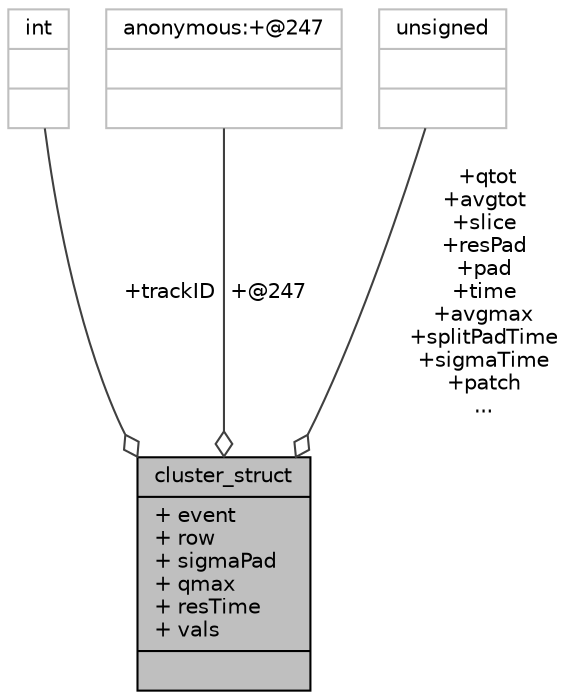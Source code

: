 digraph "cluster_struct"
{
 // INTERACTIVE_SVG=YES
  bgcolor="transparent";
  edge [fontname="Helvetica",fontsize="10",labelfontname="Helvetica",labelfontsize="10"];
  node [fontname="Helvetica",fontsize="10",shape=record];
  Node1 [label="{cluster_struct\n|+ event\l+ row\l+ sigmaPad\l+ qmax\l+ resTime\l+ vals\l|}",height=0.2,width=0.4,color="black", fillcolor="grey75", style="filled", fontcolor="black"];
  Node2 -> Node1 [color="grey25",fontsize="10",style="solid",label=" +trackID" ,arrowhead="odiamond",fontname="Helvetica"];
  Node2 [label="{int\n||}",height=0.2,width=0.4,color="grey75"];
  Node3 -> Node1 [color="grey25",fontsize="10",style="solid",label=" +@247" ,arrowhead="odiamond",fontname="Helvetica"];
  Node3 [label="{anonymous:+@247\n||}",height=0.2,width=0.4,color="grey75"];
  Node4 -> Node1 [color="grey25",fontsize="10",style="solid",label=" +qtot\n+avgtot\n+slice\n+resPad\n+pad\n+time\n+avgmax\n+splitPadTime\n+sigmaTime\n+patch\n..." ,arrowhead="odiamond",fontname="Helvetica"];
  Node4 [label="{unsigned\n||}",height=0.2,width=0.4,color="grey75"];
}
